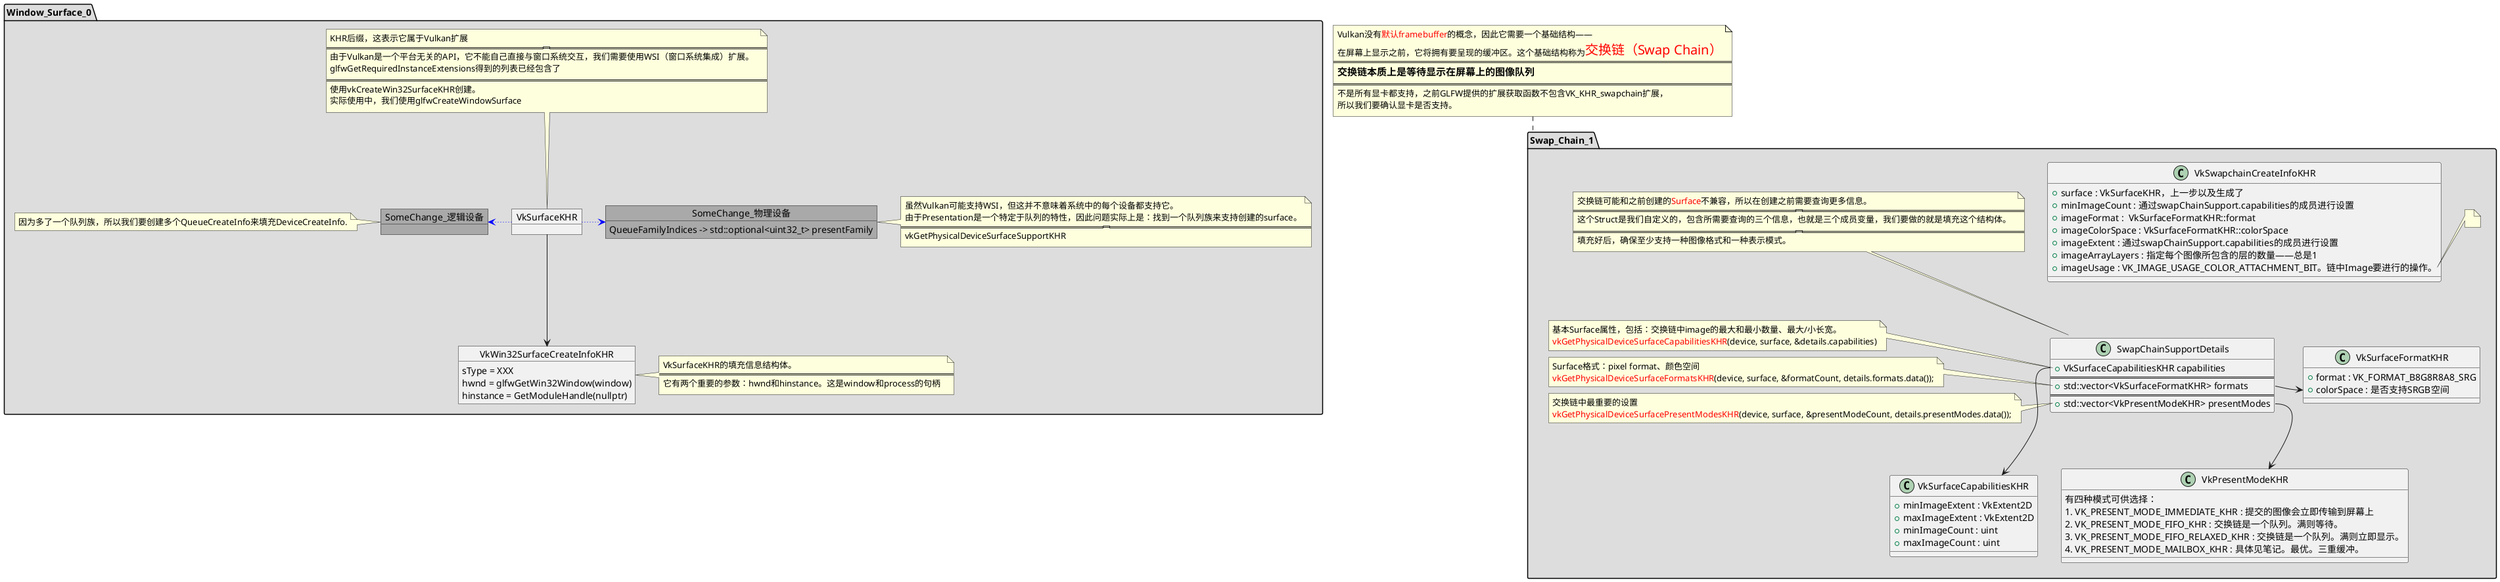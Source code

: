 @startuml
package Window_Surface_0 #DDDDDD{
    object VkSurfaceKHR
    note top
        KHR后缀，这表示它属于Vulkan扩展
        ================================
        由于Vulkan是一个平台无关的API，它不能自己直接与窗口系统交互，我们需要使用WSI（窗口系统集成）扩展。
        glfwGetRequiredInstanceExtensions得到的列表已经包含了
        =================================
        使用vkCreateWin32SurfaceKHR创建。
        实际使用中，我们使用glfwCreateWindowSurface
    end note

    object VkWin32SurfaceCreateInfoKHR{
        sType = XXX
        hwnd = glfwGetWin32Window(window)
        hinstance = GetModuleHandle(nullptr)
    }
    note right
        VkSurfaceKHR的填充信息结构体。
        ======================================
        它有两个重要的参数：hwnd和hinstance。这是window和process的句柄
    end note

    object SomeChange_物理设备 #DarkGray {
        QueueFamilyIndices -> std::optional<uint32_t> presentFamily

    }
    note right
        虽然Vulkan可能支持WSI，但这并不意味着系统中的每个设备都支持它。
        由于Presentation是一个特定于队列的特性，因此问题实际上是：找到一个队列族来支持创建的surface。
        =====================
        vkGetPhysicalDeviceSurfaceSupportKHR
    end note

    object SomeChange_逻辑设备 #DarkGray
    note left
        因为多了一个队列族，所以我们要创建多个QueueCreateInfo来填充DeviceCreateInfo.
    end note

    VkSurfaceKHR --> VkWin32SurfaceCreateInfoKHR
    VkSurfaceKHR .[#Blue,dotted]> SomeChange_物理设备
    VkSurfaceKHR -[#Blue,dotted]left-> SomeChange_逻辑设备
}

package Swap_Chain_1 #DDDDDD{

    class VkSurfaceCapabilitiesKHR{
        + minImageExtent : VkExtent2D
        + maxImageExtent : VkExtent2D
        + minImageCount : uint
        + maxImageCount : uint
    }

    class VkSurfaceFormatKHR{
        + format : VK_FORMAT_B8G8R8A8_SRG
        + colorSpace : 是否支持SRGB空间
    }

    class VkPresentModeKHR
    {
        有四种模式可供选择：
            1. VK_PRESENT_MODE_IMMEDIATE_KHR : 提交的图像会立即传输到屏幕上
            2. VK_PRESENT_MODE_FIFO_KHR : 交换链是一个队列。满则等待。
            3. VK_PRESENT_MODE_FIFO_RELAXED_KHR : 交换链是一个队列。满则立即显示。
            4. VK_PRESENT_MODE_MAILBOX_KHR : 具体见笔记。最优。三重缓冲。
    }

    class SwapChainSupportDetails{
        + VkSurfaceCapabilitiesKHR capabilities
        ==
        + std::vector<VkSurfaceFormatKHR> formats
        ==
        + std::vector<VkPresentModeKHR> presentModes
    }
    note top of SwapChainSupportDetails
        交换链可能和之前创建的<color:Red>Surface</color>不兼容，所以在创建之前需要查询更多信息。
        ==============================
        这个Struct是我们自定义的，包含所需要查询的三个信息，也就是三个成员变量，我们要做的就是填充这个结构体。
        ===============================
        填充好后，确保至少支持一种图像格式和一种表示模式。
    end note
    note left of SwapChainSupportDetails::capabilities
        基本Surface属性，包括：交换链中image的最大和最小数量、最大/小长宽。
        <color:#Red>vkGetPhysicalDeviceSurfaceCapabilitiesKHR</color>(device, surface, &details.capabilities)
    end note
    note left of SwapChainSupportDetails::formats
        Surface格式：pixel format、颜色空间
        <color:#Red>vkGetPhysicalDeviceSurfaceFormatsKHR</color>(device, surface, &formatCount, details.formats.data());
    end note
    note left of SwapChainSupportDetails::presentModes
        交换链中最重要的设置
        <color:#Red>vkGetPhysicalDeviceSurfacePresentModesKHR</color>(device, surface, &presentModeCount, details.presentModes.data());
    end note

    class VkSwapchainCreateInfoKHR{
        +surface : VkSurfaceKHR，上一步以及生成了
        +minImageCount : 通过swapChainSupport.capabilities的成员进行设置
        +imageFormat :  VkSurfaceFormatKHR::format
        +imageColorSpace : VkSurfaceFormatKHR::colorSpace
        +imageExtent : 通过swapChainSupport.capabilities的成员进行设置
        +imageArrayLayers : 指定每个图像所包含的层的数量——总是1
        +imageUsage : VK_IMAGE_USAGE_COLOR_ATTACHMENT_BIT。链中Image要进行的操作。
    }
    note right of VkSwapchainCreateInfoKHR::imageUsage

    end note

    SwapChainSupportDetails::formats -> VkSurfaceFormatKHR
    SwapChainSupportDetails::presentModes --> VkPresentModeKHR
    SwapChainSupportDetails::capabilities --> VkSurfaceCapabilitiesKHR

}
note top of Swap_Chain_1
    Vulkan没有<color:#Red>默认framebuffer</color>的概念，因此它需要一个基础结构——
    在屏幕上显示之前，它将拥有要呈现的缓冲区。这个基础结构称为<size:20><color:Red>交换链（Swap Chain）
    ==============
    ==交换链本质上是等待显示在屏幕上的图像队列
    =================
    不是所有显卡都支持，之前GLFW提供的扩展获取函数不包含VK_KHR_swapchain扩展，
    所以我们要确认显卡是否支持。
end note

@enduml